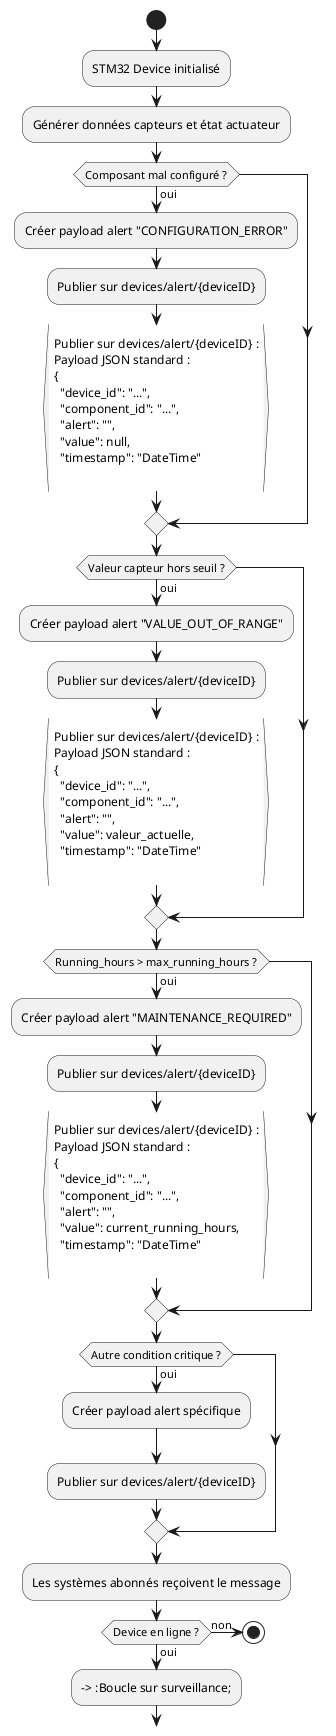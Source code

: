 @startuml STM32_Alert_Topic_Activity_Valid

start
:STM32 Device initialisé;

:Générer données capteurs et état actuateur;

if (Composant mal configuré ?) then (oui)
    :Créer payload alert "CONFIGURATION_ERROR";
    :Publier sur devices/alert/{deviceID};
     :Publier sur devices/alert/{deviceID} :
    Payload JSON standard :
    {
      "device_id": "...",
      "component_id": "...",
      "alert": "",
      "value": null,
      "timestamp": "DateTime"
    }
endif

if (Valeur capteur hors seuil ?) then (oui)
    :Créer payload alert "VALUE_OUT_OF_RANGE";
    :Publier sur devices/alert/{deviceID};
     :Publier sur devices/alert/{deviceID} :
    Payload JSON standard :
    {
      "device_id": "...",
      "component_id": "...",
      "alert": "",
      "value": valeur_actuelle,
      "timestamp": "DateTime"
    }
endif

if (Running_hours > max_running_hours ?) then (oui)
    :Créer payload alert "MAINTENANCE_REQUIRED";
    :Publier sur devices/alert/{deviceID};
    :Publier sur devices/alert/{deviceID} :
    Payload JSON standard :
    {
      "device_id": "...",
      "component_id": "...",
      "alert": "",
      "value": current_running_hours,
      "timestamp": "DateTime"
    }
endif

if (Autre condition critique ?) then (oui)
    :Créer payload alert spécifique;
    :Publier sur devices/alert/{deviceID};
endif

:Les systèmes abonnés reçoivent le message;

if (Device en ligne ?) then (oui)
    --> :Boucle sur surveillance;
else (non)
    stop
endif

@enduml
